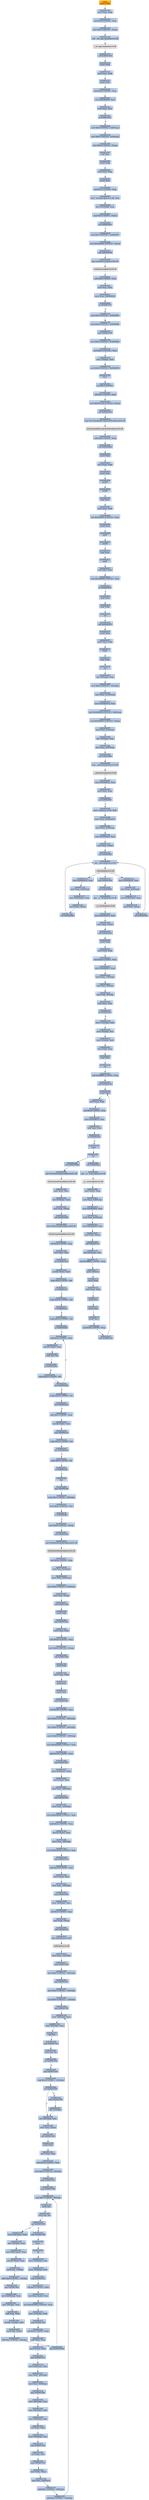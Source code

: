 digraph G {
node[shape=rectangle,style=filled,fillcolor=lightsteelblue,color=lightsteelblue]
bgcolor="transparent"
a0x00401140pushl_ebp[label="start\npushl %ebp",color="lightgrey",fillcolor="orange"];
a0x00401141movl_esp_ebp[label="0x00401141\nmovl %esp, %ebp"];
a0x00401143subl_0x18UINT8_esp[label="0x00401143\nsubl $0x18<UINT8>, %esp"];
a0x00401146movl_0x2UINT32_esp_[label="0x00401146\nmovl $0x2<UINT32>, (%esp)"];
a0x0040114dcall___set_app_type_msvcrt_dll[label="0x0040114d\ncall __set_app_type@msvcrt.dll"];
a__set_app_type_msvcrt_dll[label="__set_app_type@msvcrt.dll",color="lightgrey",fillcolor="lightgrey"];
a0x00401153call_0x00401020[label="0x00401153\ncall 0x00401020"];
a0x00401020pushl_ebp[label="0x00401020\npushl %ebp"];
a0x00401021movl_esp_ebp[label="0x00401021\nmovl %esp, %ebp"];
a0x00401023pushl_ebx[label="0x00401023\npushl %ebx"];
a0x00401024subl_0x34UINT8_esp[label="0x00401024\nsubl $0x34<UINT8>, %esp"];
a0x00401027movl_0x0040e6f0_eax[label="0x00401027\nmovl 0x0040e6f0, %eax"];
a0x0040102ctestl_eax_eax[label="0x0040102c\ntestl %eax, %eax"];
a0x0040102eje_0x0040104c[label="0x0040102e\nje 0x0040104c"];
a0x00401030movl_0x0UINT32_0x8esp_[label="0x00401030\nmovl $0x0<UINT32>, 0x8(%esp)"];
a0x00401038movl_0x2UINT32_0x4esp_[label="0x00401038\nmovl $0x2<UINT32>, 0x4(%esp)"];
a0x00401040movl_0x0UINT32_esp_[label="0x00401040\nmovl $0x0<UINT32>, (%esp)"];
a0x00401047call_eax[label="0x00401047\ncall %eax"];
a0x00402680pushl_ebp[label="0x00402680\npushl %ebp"];
a0x00402681movl_esp_ebp[label="0x00402681\nmovl %esp, %ebp"];
a0x00402683pushl_ebx[label="0x00402683\npushl %ebx"];
a0x00402684subl_0x14UINT8_esp[label="0x00402684\nsubl $0x14<UINT8>, %esp"];
a0x00402687movl__winmajor_msvcrt_dll_edx[label="0x00402687\nmovl _winmajor@msvcrt.dll, %edx"];
a0x0040268dmovl_0xcebp__eax[label="0x0040268d\nmovl 0xc(%ebp), %eax"];
a0x00402690cmpl_0x3UINT8_edx_[label="0x00402690\ncmpl $0x3<UINT8>, (%edx)"];
a0x00402693jbe_0x004026c6[label="0x00402693\njbe 0x004026c6"];
a0x004026c6movl_0x1UINT32_0x0040f07c[label="0x004026c6\nmovl $0x1<UINT32>, 0x0040f07c"];
a0x004026d0movl_0x40e6b4UINT32_esp_[label="0x004026d0\nmovl $0x40e6b4<UINT32>, (%esp)"];
a0x004026d7call_0x00403038[label="0x004026d7\ncall 0x00403038"];
a0x00403038jmp_LoadLibraryA_kernel32_dll[label="0x00403038\njmp LoadLibraryA@kernel32.dll"];
LoadLibraryA_kernel32_dll[label="LoadLibraryA@kernel32.dll",color="lightgrey",fillcolor="lightgrey"];
a0x004026dcsubl_0x4UINT8_esp[label="0x004026dc\nsubl $0x4<UINT8>, %esp"];
a0x004026dftestl_eax_eax[label="0x004026df\ntestl %eax, %eax"];
a0x004026e1movl_eax_0x0040f020[label="0x004026e1\nmovl %eax, 0x0040f020"];
a0x004026e6je_0x004027e6[label="0x004026e6\nje 0x004027e6"];
a0x004027e6movl_0x0UINT32_0x0040f05c[label="0x004027e6\nmovl $0x0<UINT32>, 0x0040f05c"];
a0x004027f0movl_0x0UINT32_0x0040f06c[label="0x004027f0\nmovl $0x0<UINT32>, 0x0040f06c"];
a0x004027fajmp_0x00402796[label="0x004027fa\njmp 0x00402796"];
a0x00402796movl_0x0UINT32_0x0040f020[label="0x00402796\nmovl $0x0<UINT32>, 0x0040f020"];
a0x004027a0movl_0x1UINT32_eax[label="0x004027a0\nmovl $0x1<UINT32>, %eax"];
a0x004027a5movl__4ebp__ebx[label="0x004027a5\nmovl -4(%ebp), %ebx"];
a0x004027a8movl_0x0UINT32_0x0040f034[label="0x004027a8\nmovl $0x0<UINT32>, 0x0040f034"];
a0x004027b2leave_[label="0x004027b2\nleave "];
a0x004027b3ret_0xcUINT16[label="0x004027b3\nret $0xc<UINT16>"];
a0x00401049subl_0xcUINT8_esp[label="0x00401049\nsubl $0xc<UINT8>, %esp"];
a0x0040104cmovl_0x401180UINT32_esp_[label="0x0040104c\nmovl $0x401180<UINT32>, (%esp)"];
a0x00401053call_0x00403010[label="0x00401053\ncall 0x00403010"];
a0x00403010jmp_SetUnhandledExceptionFilter_kernel32_dll[label="0x00403010\njmp SetUnhandledExceptionFilter@kernel32.dll"];
SetUnhandledExceptionFilter_kernel32_dll[label="SetUnhandledExceptionFilter@kernel32.dll",color="lightgrey",fillcolor="lightgrey"];
a0x00401058subl_0x4UINT8_esp[label="0x00401058\nsubl $0x4<UINT8>, %esp"];
a0x0040105bcall_0x00402800[label="0x0040105b\ncall 0x00402800"];
a0x00402800pushl_ebp[label="0x00402800\npushl %ebp"];
a0x00402801movl_esp_ebp[label="0x00402801\nmovl %esp, %ebp"];
a0x00402803pushl_ebx[label="0x00402803\npushl %ebx"];
a0x00402804pushfl_[label="0x00402804\npushfl "];
a0x00402805pushfl_[label="0x00402805\npushfl "];
a0x00402806popl_eax[label="0x00402806\npopl %eax"];
a0x00402807movl_eax_edx[label="0x00402807\nmovl %eax, %edx"];
a0x00402809xorl_0x200000UINT32_eax[label="0x00402809\nxorl $0x200000<UINT32>, %eax"];
a0x0040280epushl_eax[label="0x0040280e\npushl %eax"];
a0x0040280fpopfl_[label="0x0040280f\npopfl "];
a0x00402810pushfl_[label="0x00402810\npushfl "];
a0x00402811popl_eax[label="0x00402811\npopl %eax"];
a0x00402812popfl_[label="0x00402812\npopfl "];
a0x00402813xorl_edx_eax[label="0x00402813\nxorl %edx, %eax"];
a0x00402815testl_0x200000UINT32_eax[label="0x00402815\ntestl $0x200000<UINT32>, %eax"];
a0x0040281aje_0x004028c3[label="0x0040281a\nje 0x004028c3"];
a0x004028c3popl_ebx[label="0x004028c3\npopl %ebx"];
a0x004028c4popl_ebp[label="0x004028c4\npopl %ebp"];
a0x004028c5ret[label="0x004028c5\nret"];
a0x00401060call_0x00402d70[label="0x00401060\ncall 0x00402d70"];
a0x00402d70pushl_ebp[label="0x00402d70\npushl %ebp"];
a0x00402d71movl_esp_ebp[label="0x00402d71\nmovl %esp, %ebp"];
a0x00402d73fninit_[label="0x00402d73\nfninit "];
a0x00402d75popl_ebp[label="0x00402d75\npopl %ebp"];
a0x00402d76ret[label="0x00402d76\nret"];
a0x00401065leal__16ebp__eax[label="0x00401065\nleal -16(%ebp), %eax"];
a0x00401068movl_0x0UINT32__16ebp_[label="0x00401068\nmovl $0x0<UINT32>, -16(%ebp)"];
a0x0040106fmovl_eax_0x10esp_[label="0x0040106f\nmovl %eax, 0x10(%esp)"];
a0x00401073movl_0x0040e670_eax[label="0x00401073\nmovl 0x0040e670, %eax"];
a0x00401078movl_0x40f004UINT32_0x4esp_[label="0x00401078\nmovl $0x40f004<UINT32>, 0x4(%esp)"];
a0x00401080movl_0x40f000UINT32_esp_[label="0x00401080\nmovl $0x40f000<UINT32>, (%esp)"];
a0x00401087movl_eax_0xcesp_[label="0x00401087\nmovl %eax, 0xc(%esp)"];
a0x0040108bleal__12ebp__eax[label="0x0040108b\nleal -12(%ebp), %eax"];
a0x0040108emovl_eax_0x8esp_[label="0x0040108e\nmovl %eax, 0x8(%esp)"];
a0x00401092call_0x00402f90[label="0x00401092\ncall 0x00402f90"];
a0x00402f90jmp___getmainargs_msvcrt_dll[label="0x00402f90\njmp __getmainargs@msvcrt.dll"];
a__getmainargs_msvcrt_dll[label="__getmainargs@msvcrt.dll",color="lightgrey",fillcolor="lightgrey"];
a0x00401097movl_0x0040f024_eax[label="0x00401097\nmovl 0x0040f024, %eax"];
a0x0040109ctestl_eax_eax[label="0x0040109c\ntestl %eax, %eax"];
a0x0040109ejne_0x004010f0[label="0x0040109e\njne 0x004010f0"];
a0x004010f0movl__iob_msvcrt_dll_ebx[label="0x004010f0\nmovl _iob@msvcrt.dll, %ebx"];
a0x004010f6movl_eax_0x0040e674[label="0x004010f6\nmovl %eax, 0x0040e674"];
a0x004010fbmovl_eax_0x4esp_[label="0x004010fb\nmovl %eax, 0x4(%esp)"];
a0x004010ffmovl_0x10ebx__eax[label="0x004010ff\nmovl 0x10(%ebx), %eax"];
a0x00401102movl_eax_esp_[label="0x00401102\nmovl %eax, (%esp)"];
a0x00401105call_0x00402fb0[label="0x00401105\ncall 0x00402fb0"];
a0x00402fb0jmp__setmode_msvcrt_dll[label="0x00402fb0\njmp _setmode@msvcrt.dll"];
a_setmode_msvcrt_dll[label="_setmode@msvcrt.dll",color="lightgrey",fillcolor="lightgrey"];
a0x0040110amovl_0x0040f024_eax[label="0x0040110a\nmovl 0x0040f024, %eax"];
a0x0040110fmovl_eax_0x4esp_[label="0x0040110f\nmovl %eax, 0x4(%esp)"];
a0x00401113movl_0x30ebx__eax[label="0x00401113\nmovl 0x30(%ebx), %eax"];
a0x00401116movl_eax_esp_[label="0x00401116\nmovl %eax, (%esp)"];
a0x00401119call_0x00402fb0[label="0x00401119\ncall 0x00402fb0"];
a0x0040111emovl_0x0040f024_eax[label="0x0040111e\nmovl 0x0040f024, %eax"];
a0x00401123movl_eax_0x4esp_[label="0x00401123\nmovl %eax, 0x4(%esp)"];
a0x00401127movl_0x50ebx__eax[label="0x00401127\nmovl 0x50(%ebx), %eax"];
a0x0040112amovl_eax_esp_[label="0x0040112a\nmovl %eax, (%esp)"];
a0x0040112dcall_0x00402fb0[label="0x0040112d\ncall 0x00402fb0"];
a0x00401132jmp_0x004010a0[label="0x00401132\njmp 0x004010a0"];
a0x004010a0call_0x00402f98[label="0x004010a0\ncall 0x00402f98"];
a0x00402f98jmp___p__fmode_msvcrt_dll[label="0x00402f98\njmp __p__fmode@msvcrt.dll"];
a__p__fmode_msvcrt_dll[label="__p__fmode@msvcrt.dll",color="lightgrey",fillcolor="lightgrey"];
a0x004010a5movl_0x0040e674_edx[label="0x004010a5\nmovl 0x0040e674, %edx"];
a0x004010abmovl_edx_eax_[label="0x004010ab\nmovl %edx, (%eax)"];
a0x004010adcall_0x00402a20[label="0x004010ad\ncall 0x00402a20"];
a0x00402a20pushl_ebp[label="0x00402a20\npushl %ebp"];
a0x00402a21movl_esp_ebp[label="0x00402a21\nmovl %esp, %ebp"];
a0x00402a23subl_0x38UINT8_esp[label="0x00402a23\nsubl $0x38<UINT8>, %esp"];
a0x00402a26movl_0x0040f02c_eax[label="0x00402a26\nmovl 0x0040f02c, %eax"];
a0x00402a2bmovl_ebx__12ebp_[label="0x00402a2b\nmovl %ebx, -12(%ebp)"];
a0x00402a2emovl_esi__8ebp_[label="0x00402a2e\nmovl %esi, -8(%ebp)"];
a0x00402a31movl_edi__4ebp_[label="0x00402a31\nmovl %edi, -4(%ebp)"];
a0x00402a34testl_eax_eax[label="0x00402a34\ntestl %eax, %eax"];
a0x00402a36je_0x00402a45[label="0x00402a36\nje 0x00402a45"];
a0x00402a38movl__12ebp__ebx[label="0x00402a38\nmovl -12(%ebp), %ebx"];
a0x00402a3bmovl__8ebp__esi[label="0x00402a3b\nmovl -8(%ebp), %esi"];
a0x00402a3emovl__4ebp__edi[label="0x00402a3e\nmovl -4(%ebp), %edi"];
a0x00402a41movl_ebp_esp[label="0x00402a41\nmovl %ebp, %esp"];
a0x00402a43popl_ebp[label="0x00402a43\npopl %ebp"];
a0x00402a44ret[label="0x00402a44\nret"];
a0x004010b2andl_0xfffffff0UINT8_esp[label="0x004010b2\nandl $0xfffffff0<UINT8>, %esp"];
a0x004010b5call_0x00402c50[label="0x004010b5\ncall 0x00402c50"];
a0x00402c50pushl_ebp[label="0x00402c50\npushl %ebp"];
a0x00402c51movl_esp_ebp[label="0x00402c51\nmovl %esp, %ebp"];
a0x00402c53subl_0x8UINT8_esp[label="0x00402c53\nsubl $0x8<UINT8>, %esp"];
a0x00402c56movl_0x0040f030_ecx[label="0x00402c56\nmovl 0x0040f030, %ecx"];
a0x00402c5ctestl_ecx_ecx[label="0x00402c5c\ntestl %ecx, %ecx"];
a0x00402c5eje_0x00402c62[label="0x00402c5e\nje 0x00402c62"];
a0x00402c60leave_[label="0x00402c60\nleave "];
a0x00402c61ret[label="0x00402c61\nret"];
a0x004010bacall_0x00402fa0[label="0x004010ba\ncall 0x00402fa0"];
a0x00402fa0jmp___p__environ_msvcrt_dll[label="0x00402fa0\njmp __p__environ@msvcrt.dll"];
a__p__environ_msvcrt_dll[label="__p__environ@msvcrt.dll",color="lightgrey",fillcolor="lightgrey"];
a0x004010bfmovl_eax__eax[label="0x004010bf\nmovl (%eax), %eax"];
a0x004010c1movl_eax_0x8esp_[label="0x004010c1\nmovl %eax, 0x8(%esp)"];
a0x004010c5movl_0x0040f004_eax[label="0x004010c5\nmovl 0x0040f004, %eax"];
a0x004010camovl_eax_0x4esp_[label="0x004010ca\nmovl %eax, 0x4(%esp)"];
a0x004010cemovl_0x0040f000_eax[label="0x004010ce\nmovl 0x0040f000, %eax"];
a0x004010d3movl_eax_esp_[label="0x004010d3\nmovl %eax, (%esp)"];
a0x004010d6call_0x00402c70[label="0x004010d6\ncall 0x00402c70"];
a0x00402c70leal_0x4esp__ecx[label="0x00402c70\nleal 0x4(%esp), %ecx"];
a0x00402c74andl_0xfffffff0UINT8_esp[label="0x00402c74\nandl $0xfffffff0<UINT8>, %esp"];
a0x00402c77pushl__4ecx_[label="0x00402c77\npushl -4(%ecx)"];
a0x00402c7apushl_ebp[label="0x00402c7a\npushl %ebp"];
a0x00402c7bmovl_esp_ebp[label="0x00402c7b\nmovl %esp, %ebp"];
a0x00402c7dpushl_esi[label="0x00402c7d\npushl %esi"];
a0x00402c7epushl_ebx[label="0x00402c7e\npushl %ebx"];
a0x00402c7fpushl_ecx[label="0x00402c7f\npushl %ecx"];
a0x00402c80subl_0x6cUINT8_esp[label="0x00402c80\nsubl $0x6c<UINT8>, %esp"];
a0x00402c83call_0x00402c50[label="0x00402c83\ncall 0x00402c50"];
a0x00402c88call_0x00403080[label="0x00402c88\ncall 0x00403080"];
a0x00403080jmp_GetCommandLineA_kernel32_dll[label="0x00403080\njmp GetCommandLineA@kernel32.dll"];
GetCommandLineA_kernel32_dll[label="GetCommandLineA@kernel32.dll",color="lightgrey",fillcolor="lightgrey"];
a0x00402c8dmovl_eax_ebx[label="0x00402c8d\nmovl %eax, %ebx"];
a0x00402c8fleal__92ebp__eax[label="0x00402c8f\nleal -92(%ebp), %eax"];
a0x00402c92movl_eax_esp_[label="0x00402c92\nmovl %eax, (%esp)"];
a0x00402c95call_0x00403088[label="0x00402c95\ncall 0x00403088"];
a0x00403088jmp_GetStartupInfoA_kernel32_dll[label="0x00403088\njmp GetStartupInfoA@kernel32.dll"];
GetStartupInfoA_kernel32_dll[label="GetStartupInfoA@kernel32.dll",color="lightgrey",fillcolor="lightgrey"];
a0x00402c9asubl_0x4UINT8_esp[label="0x00402c9a\nsubl $0x4<UINT8>, %esp"];
a0x00402c9dtestl_ebx_ebx[label="0x00402c9d\ntestl %ebx, %ebx"];
a0x00402c9fjne_0x00402ca6[label="0x00402c9f\njne 0x00402ca6"];
a0x00402ca6movzbl_ebx__edx[label="0x00402ca6\nmovzbl (%ebx), %edx"];
a0x00402ca9cmpb_0x9UINT8_dl[label="0x00402ca9\ncmpb $0x9<UINT8>, %dl"];
a0x00402cacje_0x00402ca3[label="0x00402cac\nje 0x00402ca3"];
a0x00402caecmpb_0x20UINT8_dl[label="0x00402cae\ncmpb $0x20<UINT8>, %dl"];
a0x00402cb1je_0x00402ca3[label="0x00402cb1\nje 0x00402ca3"];
a0x00402cb3cmpb_0x22UINT8_dl[label="0x00402cb3\ncmpb $0x22<UINT8>, %dl"];
a0x00402cb6je_0x00402d40[label="0x00402cb6\nje 0x00402d40"];
a0x00402d40addl_0x1UINT8_ebx[label="0x00402d40\naddl $0x1<UINT8>, %ebx"];
a0x00402d43movzbl_ebx__eax[label="0x00402d43\nmovzbl (%ebx), %eax"];
a0x00402d46testb_al_al[label="0x00402d46\ntestb %al, %al"];
a0x00402d48je_0x00402d4e[label="0x00402d48\nje 0x00402d4e"];
a0x00402d4acmpb_0x22UINT8_al[label="0x00402d4a\ncmpb $0x22<UINT8>, %al"];
a0x00402d4cjne_0x00402d40[label="0x00402d4c\njne 0x00402d40"];
a0x00402d4ecmpb_0x22UINT8_al[label="0x00402d4e\ncmpb $0x22<UINT8>, %al"];
a0x00402d50jne_0x00402ce4[label="0x00402d50\njne 0x00402ce4"];
a0x00402d52addl_0x1UINT8_ebx[label="0x00402d52\naddl $0x1<UINT8>, %ebx"];
a0x00402d55movzbl_ebx__eax[label="0x00402d55\nmovzbl (%ebx), %eax"];
a0x00402d58jmp_0x00402ce4[label="0x00402d58\njmp 0x00402ce4"];
a0x00402ce4cmpb_0x20UINT8_al[label="0x00402ce4\ncmpb $0x20<UINT8>, %al"];
a0x00402ce6jne_0x00402d5a[label="0x00402ce6\njne 0x00402d5a"];
a0x00402d5acmpb_0x9UINT8_al[label="0x00402d5a\ncmpb $0x9<UINT8>, %al"];
a0x00402d5cje_0x00402ce8[label="0x00402d5c\nje 0x00402ce8"];
a0x00402d5enop_[label="0x00402d5e\nnop "];
a0x00402d60jmp_0x00402cf6[label="0x00402d60\njmp 0x00402cf6"];
a0x00402cf6testb_0x1UINT8__48ebp_[label="0x00402cf6\ntestb $0x1<UINT8>, -48(%ebp)"];
a0x00402cfamovl_0xaUINT32_esi[label="0x00402cfa\nmovl $0xa<UINT32>, %esi"];
a0x00402cffje_0x00402d05[label="0x00402cff\nje 0x00402d05"];
a0x00402d05movl_0x0UINT32_esp_[label="0x00402d05\nmovl $0x0<UINT32>, (%esp)"];
a0x00402d0ccall_0x00403020[label="0x00402d0c\ncall 0x00403020"];
a0x00403020jmp_GetModuleHandleA_kernel32_dll[label="0x00403020\njmp GetModuleHandleA@kernel32.dll"];
GetModuleHandleA_kernel32_dll[label="GetModuleHandleA@kernel32.dll",color="lightgrey",fillcolor="lightgrey"];
a0x00402d11subl_0x4UINT8_esp[label="0x00402d11\nsubl $0x4<UINT8>, %esp"];
a0x00402d14movl_esi_0xcesp_[label="0x00402d14\nmovl %esi, 0xc(%esp)"];
a0x00402d18movl_ebx_0x8esp_[label="0x00402d18\nmovl %ebx, 0x8(%esp)"];
a0x00402d1cmovl_0x0UINT32_0x4esp_[label="0x00402d1c\nmovl $0x0<UINT32>, 0x4(%esp)"];
a0x00402d24movl_eax_esp_[label="0x00402d24\nmovl %eax, (%esp)"];
a0x00402d27call_0x004014d9[label="0x00402d27\ncall 0x004014d9"];
a0x004014d9pushl_ebp[label="0x004014d9\npushl %ebp"];
a0x004014dajmp_0x004014dc[label="0x004014da\njmp 0x004014dc"];
a0x004014dcmovl_esp_ebp[label="0x004014dc\nmovl %esp, %ebp"];
a0x004014desubl_0x28UINT8_esp[label="0x004014de\nsubl $0x28<UINT8>, %esp"];
a0x004014e1movl_0x0UINT32_esp_[label="0x004014e1\nmovl $0x0<UINT32>, (%esp)"];
a0x004014e8call_0x0040150d[label="0x004014e8\ncall 0x0040150d"];
a0x0040150dpushl_ebp[label="0x0040150d\npushl %ebp"];
a0x0040150emovl_esp_ebp[label="0x0040150e\nmovl %esp, %ebp"];
a0x00401510pushl_esi[label="0x00401510\npushl %esi"];
a0x00401511pushl_ebx[label="0x00401511\npushl %ebx"];
a0x00401512jmp_0x004014b1[label="0x00401512\njmp 0x004014b1"];
a0x004014b1subl_0x50UINT8_esp[label="0x004014b1\nsubl $0x50<UINT8>, %esp"];
a0x004014b4movl_0x0UINT32__48ebp_[label="0x004014b4\nmovl $0x0<UINT32>, -48(%ebp)"];
a0x004014bbmovl_0x0UINT32__44ebp_[label="0x004014bb\nmovl $0x0<UINT32>, -44(%ebp)"];
a0x004014c2movw_0x0UINT16__38ebp_[label="0x004014c2\nmovw $0x0<UINT16>, -38(%ebp)"];
a0x004014c8movl_0x404060UINT32_eax[label="0x004014c8\nmovl $0x404060<UINT32>, %eax"];
a0x004014cdaddl_0x10UINT8_eax[label="0x004014cd\naddl $0x10<UINT8>, %eax"];
a0x004014d0jmp_0x00401627[label="0x004014d0\njmp 0x00401627"];
a0x00401627movl_0x4eax__edx[label="0x00401627\nmovl 0x4(%eax), %edx"];
a0x0040162amovl_eax__eax[label="0x0040162a\nmovl (%eax), %eax"];
a0x0040162cmovl_eax__48ebp_[label="0x0040162c\nmovl %eax, -48(%ebp)"];
a0x0040162fjmp_0x00401591[label="0x0040162f\njmp 0x00401591"];
a0x00401591movl_edx__44ebp_[label="0x00401591\nmovl %edx, -44(%ebp)"];
a0x00401594movl_0x404060UINT32_eax[label="0x00401594\nmovl $0x404060<UINT32>, %eax"];
a0x00401599addl_0x1eUINT8_eax[label="0x00401599\naddl $0x1e<UINT8>, %eax"];
a0x0040159cmovzwl_eax__eax[label="0x0040159c\nmovzwl (%eax), %eax"];
a0x0040159fmovw_ax__38ebp_[label="0x0040159f\nmovw %ax, -38(%ebp)"];
a0x004015a3movl_0x404060UINT32_eax[label="0x004015a3\nmovl $0x404060<UINT32>, %eax"];
a0x004015a8jmp_0x0040153d[label="0x004015a8\njmp 0x0040153d"];
a0x0040153daddl_0x18UINT8_eax[label="0x0040153d\naddl $0x18<UINT8>, %eax"];
a0x00401540movl_eax__eax[label="0x00401540\nmovl (%eax), %eax"];
a0x00401542movl_eax__36ebp_[label="0x00401542\nmovl %eax, -36(%ebp)"];
a0x00401545jmp_0x00401606[label="0x00401545\njmp 0x00401606"];
a0x00401606movl__36ebp__eax[label="0x00401606\nmovl -36(%ebp), %eax"];
a0x00401609shll_0x3UINT8_eax[label="0x00401609\nshll $0x3<UINT8>, %eax"];
a0x0040160cmovl_eax_esp_[label="0x0040160c\nmovl %eax, (%esp)"];
a0x0040160fcall_0x00402fc0[label="0x0040160f\ncall 0x00402fc0"];
a0x00402fc0jmp_malloc_msvcrt_dll[label="0x00402fc0\njmp malloc@msvcrt.dll"];
malloc_msvcrt_dll[label="malloc@msvcrt.dll",color="lightgrey",fillcolor="lightgrey"];
a0x00401614movl_eax__32ebp_[label="0x00401614\nmovl %eax, -32(%ebp)"];
a0x00401617jmp_0x00401585[label="0x00401617\njmp 0x00401585"];
a0x00401585movl_0x0UINT32__28ebp_[label="0x00401585\nmovl $0x0<UINT32>, -28(%ebp)"];
a0x0040158cjmp_0x0040145c[label="0x0040158c\njmp 0x0040145c"];
a0x0040145cmovl_0x0UINT32__16ebp_[label="0x0040145c\nmovl $0x0<UINT32>, -16(%ebp)"];
a0x00401463movl_0x0UINT32__12ebp_[label="0x00401463\nmovl $0x0<UINT32>, -12(%ebp)"];
a0x0040146ajmp_0x0040152f[label="0x0040146a\njmp 0x0040152f"];
a0x0040152fmovl__16ebp__eax[label="0x0040152f\nmovl -16(%ebp), %eax"];
a0x00401532cmpl__36ebp__eax[label="0x00401532\ncmpl -36(%ebp), %eax"];
a0x00401535setl_al[label="0x00401535\nsetl %al"];
a0x00401538jmp_0x004015ee[label="0x00401538\njmp 0x004015ee"];
a0x004015eetestb_al_al[label="0x004015ee\ntestb %al, %al"];
a0x004015f0jne_0x0040146f[label="0x004015f0\njne 0x0040146f"];
a0x0040146fjmp_0x004014a9[label="0x0040146f\njmp 0x004014a9"];
a0x004014a9cmpl_0x2UINT8__12ebp_[label="0x004014a9\ncmpl $0x2<UINT8>, -12(%ebp)"];
a0x004014adjne_0x004014f5[label="0x004014ad\njne 0x004014f5"];
a0x004014f5leal__48ebp__eax[label="0x004014f5\nleal -48(%ebp), %eax"];
a0x004014f8movl_eax_esp_[label="0x004014f8\nmovl %eax, (%esp)"];
a0x004014fbcall_0x00401340[label="0x004014fb\ncall 0x00401340"];
a0x00401340pushl_ebp[label="0x00401340\npushl %ebp"];
a0x00401341movl_esp_ebp[label="0x00401341\nmovl %esp, %ebp"];
a0x00401343subl_0x10UINT8_esp[label="0x00401343\nsubl $0x10<UINT8>, %esp"];
a0x00401346movl_0x0UINT32__8ebp_[label="0x00401346\nmovl $0x0<UINT32>, -8(%ebp)"];
a0x0040134djmp_0x004015d1[label="0x0040134d\njmp 0x004015d1"];
a0x004015d1jmp_0x00401498[label="0x004015d1\njmp 0x00401498"];
a0x00401498cmpl_0x7UINT8__8ebp_[label="0x00401498\ncmpl $0x7<UINT8>, -8(%ebp)"];
a0x0040149csetle_al[label="0x0040149c\nsetle %al"];
a0x0040149ftestb_al_al[label="0x0040149f\ntestb %al, %al"];
a0x004014a1jne_0x004015d6[label="0x004014a1\njne 0x004015d6"];
a0x004015d6movl_0x8ebp__edx[label="0x004015d6\nmovl 0x8(%ebp), %edx"];
a0x004015d9movl__8ebp__eax[label="0x004015d9\nmovl -8(%ebp), %eax"];
a0x004015dcleal_edxeax__eax[label="0x004015dc\nleal (%edx,%eax), %eax"];
a0x004015dfmovzbl_eax__eax[label="0x004015df\nmovzbl (%eax), %eax"];
a0x004015e2movb_al__1ebp_[label="0x004015e2\nmovb %al, -1(%ebp)"];
a0x004015e5addb_0x4UINT8__1ebp_[label="0x004015e5\naddb $0x4<UINT8>, -1(%ebp)"];
a0x004015e9jmp_0x00401484[label="0x004015e9\njmp 0x00401484"];
a0x00401484movl_0x8ebp__edx[label="0x00401484\nmovl 0x8(%ebp), %edx"];
a0x00401487movl__8ebp__eax[label="0x00401487\nmovl -8(%ebp), %eax"];
a0x0040148aaddl_eax_edx[label="0x0040148a\naddl %eax, %edx"];
a0x0040148cmovzbl__1ebp__eax[label="0x0040148c\nmovzbl -1(%ebp), %eax"];
a0x00401490movb_al_edx_[label="0x00401490\nmovb %al, (%edx)"];
a0x00401492addl_0x1UINT8__8ebp_[label="0x00401492\naddl $0x1<UINT8>, -8(%ebp)"];
a0x00401496jmp_0x00401498[label="0x00401496\njmp 0x00401498"];
a0x004014a7jmp_0x0040150b[label="0x004014a7\njmp 0x0040150b"];
a0x0040150bleave_[label="0x0040150b\nleave "];
a0x0040150cret[label="0x0040150c\nret"];
a0x00401500movl__32ebp__eax[label="0x00401500\nmovl -32(%ebp), %eax"];
a0x00401503movl__16ebp__edx[label="0x00401503\nmovl -16(%ebp), %edx"];
a0x00401506jmp_0x00401471[label="0x00401506\njmp 0x00401471"];
a0x00401471shll_0x3UINT8_edx[label="0x00401471\nshll $0x3<UINT8>, %edx"];
a0x00401474leal_eaxedx__ecx[label="0x00401474\nleal (%eax,%edx), %ecx"];
a0x00401477movl_0x404060UINT32_eax[label="0x00401477\nmovl $0x404060<UINT32>, %eax"];
a0x0040147cmovl__12ebp__edx[label="0x0040147c\nmovl -12(%ebp), %edx"];
a0x0040147fjmp_0x004015aa[label="0x0040147f\njmp 0x004015aa"];
a0x004015aashll_0x3UINT8_edx[label="0x004015aa\nshll $0x3<UINT8>, %edx"];
a0x004015adaddl_edx_eax[label="0x004015ad\naddl %edx, %eax"];
a0x004015afmovl_eax__ebx[label="0x004015af\nmovl (%eax), %ebx"];
a0x004015b1jmp_0x00401514[label="0x004015b1\njmp 0x00401514"];
a0x00401514movl_0x4eax__esi[label="0x00401514\nmovl 0x4(%eax), %esi"];
a0x00401517movl_ebx__64ebp_[label="0x00401517\nmovl %ebx, -64(%ebp)"];
a0x0040151amovl_esi__60ebp_[label="0x0040151a\nmovl %esi, -60(%ebp)"];
a0x0040151djmp_0x00401449[label="0x0040151d\njmp 0x00401449"];
a0x00401449movl__48ebp__eax[label="0x00401449\nmovl -48(%ebp), %eax"];
a0x0040144cmovl__44ebp__edx[label="0x0040144c\nmovl -44(%ebp), %edx"];
a0x0040144fmovl__64ebp__ebx[label="0x0040144f\nmovl -64(%ebp), %ebx"];
a0x00401452xorl_eax_ebx[label="0x00401452\nxorl %eax, %ebx"];
a0x00401454movl__60ebp__esi[label="0x00401454\nmovl -60(%ebp), %esi"];
a0x00401457jmp_0x0040154a[label="0x00401457\njmp 0x0040154a"];
a0x0040154axorl_edx_esi[label="0x0040154a\nxorl %edx, %esi"];
a0x0040154cjmp_0x00401522[label="0x0040154c\njmp 0x00401522"];
a0x00401522movl_ebx_ecx_[label="0x00401522\nmovl %ebx, (%ecx)"];
a0x00401524movl_esi_0x4ecx_[label="0x00401524\nmovl %esi, 0x4(%ecx)"];
a0x00401527addl_0x1UINT8__16ebp_[label="0x00401527\naddl $0x1<UINT8>, -16(%ebp)"];
a0x0040152baddl_0x1UINT8__12ebp_[label="0x0040152b\naddl $0x1<UINT8>, -12(%ebp)"];
a0x004014afjmp_0x004014f2[label="0x004014af\njmp 0x004014f2"];
a0x004014f2shll__12ebp_[label="0x004014f2\nshll -12(%ebp)"];
a0x00401140pushl_ebp -> a0x00401141movl_esp_ebp [color="#000000"];
a0x00401141movl_esp_ebp -> a0x00401143subl_0x18UINT8_esp [color="#000000"];
a0x00401143subl_0x18UINT8_esp -> a0x00401146movl_0x2UINT32_esp_ [color="#000000"];
a0x00401146movl_0x2UINT32_esp_ -> a0x0040114dcall___set_app_type_msvcrt_dll [color="#000000"];
a0x0040114dcall___set_app_type_msvcrt_dll -> a__set_app_type_msvcrt_dll [color="#000000"];
a__set_app_type_msvcrt_dll -> a0x00401153call_0x00401020 [color="#000000"];
a0x00401153call_0x00401020 -> a0x00401020pushl_ebp [color="#000000"];
a0x00401020pushl_ebp -> a0x00401021movl_esp_ebp [color="#000000"];
a0x00401021movl_esp_ebp -> a0x00401023pushl_ebx [color="#000000"];
a0x00401023pushl_ebx -> a0x00401024subl_0x34UINT8_esp [color="#000000"];
a0x00401024subl_0x34UINT8_esp -> a0x00401027movl_0x0040e6f0_eax [color="#000000"];
a0x00401027movl_0x0040e6f0_eax -> a0x0040102ctestl_eax_eax [color="#000000"];
a0x0040102ctestl_eax_eax -> a0x0040102eje_0x0040104c [color="#000000"];
a0x0040102eje_0x0040104c -> a0x00401030movl_0x0UINT32_0x8esp_ [color="#000000",label="F"];
a0x00401030movl_0x0UINT32_0x8esp_ -> a0x00401038movl_0x2UINT32_0x4esp_ [color="#000000"];
a0x00401038movl_0x2UINT32_0x4esp_ -> a0x00401040movl_0x0UINT32_esp_ [color="#000000"];
a0x00401040movl_0x0UINT32_esp_ -> a0x00401047call_eax [color="#000000"];
a0x00401047call_eax -> a0x00402680pushl_ebp [color="#000000"];
a0x00402680pushl_ebp -> a0x00402681movl_esp_ebp [color="#000000"];
a0x00402681movl_esp_ebp -> a0x00402683pushl_ebx [color="#000000"];
a0x00402683pushl_ebx -> a0x00402684subl_0x14UINT8_esp [color="#000000"];
a0x00402684subl_0x14UINT8_esp -> a0x00402687movl__winmajor_msvcrt_dll_edx [color="#000000"];
a0x00402687movl__winmajor_msvcrt_dll_edx -> a0x0040268dmovl_0xcebp__eax [color="#000000"];
a0x0040268dmovl_0xcebp__eax -> a0x00402690cmpl_0x3UINT8_edx_ [color="#000000"];
a0x00402690cmpl_0x3UINT8_edx_ -> a0x00402693jbe_0x004026c6 [color="#000000"];
a0x00402693jbe_0x004026c6 -> a0x004026c6movl_0x1UINT32_0x0040f07c [color="#000000",label="T"];
a0x004026c6movl_0x1UINT32_0x0040f07c -> a0x004026d0movl_0x40e6b4UINT32_esp_ [color="#000000"];
a0x004026d0movl_0x40e6b4UINT32_esp_ -> a0x004026d7call_0x00403038 [color="#000000"];
a0x004026d7call_0x00403038 -> a0x00403038jmp_LoadLibraryA_kernel32_dll [color="#000000"];
a0x00403038jmp_LoadLibraryA_kernel32_dll -> LoadLibraryA_kernel32_dll [color="#000000"];
LoadLibraryA_kernel32_dll -> a0x004026dcsubl_0x4UINT8_esp [color="#000000"];
a0x004026dcsubl_0x4UINT8_esp -> a0x004026dftestl_eax_eax [color="#000000"];
a0x004026dftestl_eax_eax -> a0x004026e1movl_eax_0x0040f020 [color="#000000"];
a0x004026e1movl_eax_0x0040f020 -> a0x004026e6je_0x004027e6 [color="#000000"];
a0x004026e6je_0x004027e6 -> a0x004027e6movl_0x0UINT32_0x0040f05c [color="#000000",label="T"];
a0x004027e6movl_0x0UINT32_0x0040f05c -> a0x004027f0movl_0x0UINT32_0x0040f06c [color="#000000"];
a0x004027f0movl_0x0UINT32_0x0040f06c -> a0x004027fajmp_0x00402796 [color="#000000"];
a0x004027fajmp_0x00402796 -> a0x00402796movl_0x0UINT32_0x0040f020 [color="#000000"];
a0x00402796movl_0x0UINT32_0x0040f020 -> a0x004027a0movl_0x1UINT32_eax [color="#000000"];
a0x004027a0movl_0x1UINT32_eax -> a0x004027a5movl__4ebp__ebx [color="#000000"];
a0x004027a5movl__4ebp__ebx -> a0x004027a8movl_0x0UINT32_0x0040f034 [color="#000000"];
a0x004027a8movl_0x0UINT32_0x0040f034 -> a0x004027b2leave_ [color="#000000"];
a0x004027b2leave_ -> a0x004027b3ret_0xcUINT16 [color="#000000"];
a0x004027b3ret_0xcUINT16 -> a0x00401049subl_0xcUINT8_esp [color="#000000"];
a0x00401049subl_0xcUINT8_esp -> a0x0040104cmovl_0x401180UINT32_esp_ [color="#000000"];
a0x0040104cmovl_0x401180UINT32_esp_ -> a0x00401053call_0x00403010 [color="#000000"];
a0x00401053call_0x00403010 -> a0x00403010jmp_SetUnhandledExceptionFilter_kernel32_dll [color="#000000"];
a0x00403010jmp_SetUnhandledExceptionFilter_kernel32_dll -> SetUnhandledExceptionFilter_kernel32_dll [color="#000000"];
SetUnhandledExceptionFilter_kernel32_dll -> a0x00401058subl_0x4UINT8_esp [color="#000000"];
a0x00401058subl_0x4UINT8_esp -> a0x0040105bcall_0x00402800 [color="#000000"];
a0x0040105bcall_0x00402800 -> a0x00402800pushl_ebp [color="#000000"];
a0x00402800pushl_ebp -> a0x00402801movl_esp_ebp [color="#000000"];
a0x00402801movl_esp_ebp -> a0x00402803pushl_ebx [color="#000000"];
a0x00402803pushl_ebx -> a0x00402804pushfl_ [color="#000000"];
a0x00402804pushfl_ -> a0x00402805pushfl_ [color="#000000"];
a0x00402805pushfl_ -> a0x00402806popl_eax [color="#000000"];
a0x00402806popl_eax -> a0x00402807movl_eax_edx [color="#000000"];
a0x00402807movl_eax_edx -> a0x00402809xorl_0x200000UINT32_eax [color="#000000"];
a0x00402809xorl_0x200000UINT32_eax -> a0x0040280epushl_eax [color="#000000"];
a0x0040280epushl_eax -> a0x0040280fpopfl_ [color="#000000"];
a0x0040280fpopfl_ -> a0x00402810pushfl_ [color="#000000"];
a0x00402810pushfl_ -> a0x00402811popl_eax [color="#000000"];
a0x00402811popl_eax -> a0x00402812popfl_ [color="#000000"];
a0x00402812popfl_ -> a0x00402813xorl_edx_eax [color="#000000"];
a0x00402813xorl_edx_eax -> a0x00402815testl_0x200000UINT32_eax [color="#000000"];
a0x00402815testl_0x200000UINT32_eax -> a0x0040281aje_0x004028c3 [color="#000000"];
a0x0040281aje_0x004028c3 -> a0x004028c3popl_ebx [color="#000000",label="T"];
a0x004028c3popl_ebx -> a0x004028c4popl_ebp [color="#000000"];
a0x004028c4popl_ebp -> a0x004028c5ret [color="#000000"];
a0x004028c5ret -> a0x00401060call_0x00402d70 [color="#000000"];
a0x00401060call_0x00402d70 -> a0x00402d70pushl_ebp [color="#000000"];
a0x00402d70pushl_ebp -> a0x00402d71movl_esp_ebp [color="#000000"];
a0x00402d71movl_esp_ebp -> a0x00402d73fninit_ [color="#000000"];
a0x00402d73fninit_ -> a0x00402d75popl_ebp [color="#000000"];
a0x00402d75popl_ebp -> a0x00402d76ret [color="#000000"];
a0x00402d76ret -> a0x00401065leal__16ebp__eax [color="#000000"];
a0x00401065leal__16ebp__eax -> a0x00401068movl_0x0UINT32__16ebp_ [color="#000000"];
a0x00401068movl_0x0UINT32__16ebp_ -> a0x0040106fmovl_eax_0x10esp_ [color="#000000"];
a0x0040106fmovl_eax_0x10esp_ -> a0x00401073movl_0x0040e670_eax [color="#000000"];
a0x00401073movl_0x0040e670_eax -> a0x00401078movl_0x40f004UINT32_0x4esp_ [color="#000000"];
a0x00401078movl_0x40f004UINT32_0x4esp_ -> a0x00401080movl_0x40f000UINT32_esp_ [color="#000000"];
a0x00401080movl_0x40f000UINT32_esp_ -> a0x00401087movl_eax_0xcesp_ [color="#000000"];
a0x00401087movl_eax_0xcesp_ -> a0x0040108bleal__12ebp__eax [color="#000000"];
a0x0040108bleal__12ebp__eax -> a0x0040108emovl_eax_0x8esp_ [color="#000000"];
a0x0040108emovl_eax_0x8esp_ -> a0x00401092call_0x00402f90 [color="#000000"];
a0x00401092call_0x00402f90 -> a0x00402f90jmp___getmainargs_msvcrt_dll [color="#000000"];
a0x00402f90jmp___getmainargs_msvcrt_dll -> a__getmainargs_msvcrt_dll [color="#000000"];
a__getmainargs_msvcrt_dll -> a0x00401097movl_0x0040f024_eax [color="#000000"];
a0x00401097movl_0x0040f024_eax -> a0x0040109ctestl_eax_eax [color="#000000"];
a0x0040109ctestl_eax_eax -> a0x0040109ejne_0x004010f0 [color="#000000"];
a0x0040109ejne_0x004010f0 -> a0x004010f0movl__iob_msvcrt_dll_ebx [color="#000000",label="T"];
a0x004010f0movl__iob_msvcrt_dll_ebx -> a0x004010f6movl_eax_0x0040e674 [color="#000000"];
a0x004010f6movl_eax_0x0040e674 -> a0x004010fbmovl_eax_0x4esp_ [color="#000000"];
a0x004010fbmovl_eax_0x4esp_ -> a0x004010ffmovl_0x10ebx__eax [color="#000000"];
a0x004010ffmovl_0x10ebx__eax -> a0x00401102movl_eax_esp_ [color="#000000"];
a0x00401102movl_eax_esp_ -> a0x00401105call_0x00402fb0 [color="#000000"];
a0x00401105call_0x00402fb0 -> a0x00402fb0jmp__setmode_msvcrt_dll [color="#000000"];
a0x00402fb0jmp__setmode_msvcrt_dll -> a_setmode_msvcrt_dll [color="#000000"];
a_setmode_msvcrt_dll -> a0x0040110amovl_0x0040f024_eax [color="#000000"];
a0x0040110amovl_0x0040f024_eax -> a0x0040110fmovl_eax_0x4esp_ [color="#000000"];
a0x0040110fmovl_eax_0x4esp_ -> a0x00401113movl_0x30ebx__eax [color="#000000"];
a0x00401113movl_0x30ebx__eax -> a0x00401116movl_eax_esp_ [color="#000000"];
a0x00401116movl_eax_esp_ -> a0x00401119call_0x00402fb0 [color="#000000"];
a0x00401119call_0x00402fb0 -> a0x00402fb0jmp__setmode_msvcrt_dll [color="#000000"];
a_setmode_msvcrt_dll -> a0x0040111emovl_0x0040f024_eax [color="#000000"];
a0x0040111emovl_0x0040f024_eax -> a0x00401123movl_eax_0x4esp_ [color="#000000"];
a0x00401123movl_eax_0x4esp_ -> a0x00401127movl_0x50ebx__eax [color="#000000"];
a0x00401127movl_0x50ebx__eax -> a0x0040112amovl_eax_esp_ [color="#000000"];
a0x0040112amovl_eax_esp_ -> a0x0040112dcall_0x00402fb0 [color="#000000"];
a0x0040112dcall_0x00402fb0 -> a0x00402fb0jmp__setmode_msvcrt_dll [color="#000000"];
a_setmode_msvcrt_dll -> a0x00401132jmp_0x004010a0 [color="#000000"];
a0x00401132jmp_0x004010a0 -> a0x004010a0call_0x00402f98 [color="#000000"];
a0x004010a0call_0x00402f98 -> a0x00402f98jmp___p__fmode_msvcrt_dll [color="#000000"];
a0x00402f98jmp___p__fmode_msvcrt_dll -> a__p__fmode_msvcrt_dll [color="#000000"];
a__p__fmode_msvcrt_dll -> a0x004010a5movl_0x0040e674_edx [color="#000000"];
a0x004010a5movl_0x0040e674_edx -> a0x004010abmovl_edx_eax_ [color="#000000"];
a0x004010abmovl_edx_eax_ -> a0x004010adcall_0x00402a20 [color="#000000"];
a0x004010adcall_0x00402a20 -> a0x00402a20pushl_ebp [color="#000000"];
a0x00402a20pushl_ebp -> a0x00402a21movl_esp_ebp [color="#000000"];
a0x00402a21movl_esp_ebp -> a0x00402a23subl_0x38UINT8_esp [color="#000000"];
a0x00402a23subl_0x38UINT8_esp -> a0x00402a26movl_0x0040f02c_eax [color="#000000"];
a0x00402a26movl_0x0040f02c_eax -> a0x00402a2bmovl_ebx__12ebp_ [color="#000000"];
a0x00402a2bmovl_ebx__12ebp_ -> a0x00402a2emovl_esi__8ebp_ [color="#000000"];
a0x00402a2emovl_esi__8ebp_ -> a0x00402a31movl_edi__4ebp_ [color="#000000"];
a0x00402a31movl_edi__4ebp_ -> a0x00402a34testl_eax_eax [color="#000000"];
a0x00402a34testl_eax_eax -> a0x00402a36je_0x00402a45 [color="#000000"];
a0x00402a36je_0x00402a45 -> a0x00402a38movl__12ebp__ebx [color="#000000",label="F"];
a0x00402a38movl__12ebp__ebx -> a0x00402a3bmovl__8ebp__esi [color="#000000"];
a0x00402a3bmovl__8ebp__esi -> a0x00402a3emovl__4ebp__edi [color="#000000"];
a0x00402a3emovl__4ebp__edi -> a0x00402a41movl_ebp_esp [color="#000000"];
a0x00402a41movl_ebp_esp -> a0x00402a43popl_ebp [color="#000000"];
a0x00402a43popl_ebp -> a0x00402a44ret [color="#000000"];
a0x00402a44ret -> a0x004010b2andl_0xfffffff0UINT8_esp [color="#000000"];
a0x004010b2andl_0xfffffff0UINT8_esp -> a0x004010b5call_0x00402c50 [color="#000000"];
a0x004010b5call_0x00402c50 -> a0x00402c50pushl_ebp [color="#000000"];
a0x00402c50pushl_ebp -> a0x00402c51movl_esp_ebp [color="#000000"];
a0x00402c51movl_esp_ebp -> a0x00402c53subl_0x8UINT8_esp [color="#000000"];
a0x00402c53subl_0x8UINT8_esp -> a0x00402c56movl_0x0040f030_ecx [color="#000000"];
a0x00402c56movl_0x0040f030_ecx -> a0x00402c5ctestl_ecx_ecx [color="#000000"];
a0x00402c5ctestl_ecx_ecx -> a0x00402c5eje_0x00402c62 [color="#000000"];
a0x00402c5eje_0x00402c62 -> a0x00402c60leave_ [color="#000000",label="F"];
a0x00402c60leave_ -> a0x00402c61ret [color="#000000"];
a0x00402c61ret -> a0x004010bacall_0x00402fa0 [color="#000000"];
a0x004010bacall_0x00402fa0 -> a0x00402fa0jmp___p__environ_msvcrt_dll [color="#000000"];
a0x00402fa0jmp___p__environ_msvcrt_dll -> a__p__environ_msvcrt_dll [color="#000000"];
a__p__environ_msvcrt_dll -> a0x004010bfmovl_eax__eax [color="#000000"];
a0x004010bfmovl_eax__eax -> a0x004010c1movl_eax_0x8esp_ [color="#000000"];
a0x004010c1movl_eax_0x8esp_ -> a0x004010c5movl_0x0040f004_eax [color="#000000"];
a0x004010c5movl_0x0040f004_eax -> a0x004010camovl_eax_0x4esp_ [color="#000000"];
a0x004010camovl_eax_0x4esp_ -> a0x004010cemovl_0x0040f000_eax [color="#000000"];
a0x004010cemovl_0x0040f000_eax -> a0x004010d3movl_eax_esp_ [color="#000000"];
a0x004010d3movl_eax_esp_ -> a0x004010d6call_0x00402c70 [color="#000000"];
a0x004010d6call_0x00402c70 -> a0x00402c70leal_0x4esp__ecx [color="#000000"];
a0x00402c70leal_0x4esp__ecx -> a0x00402c74andl_0xfffffff0UINT8_esp [color="#000000"];
a0x00402c74andl_0xfffffff0UINT8_esp -> a0x00402c77pushl__4ecx_ [color="#000000"];
a0x00402c77pushl__4ecx_ -> a0x00402c7apushl_ebp [color="#000000"];
a0x00402c7apushl_ebp -> a0x00402c7bmovl_esp_ebp [color="#000000"];
a0x00402c7bmovl_esp_ebp -> a0x00402c7dpushl_esi [color="#000000"];
a0x00402c7dpushl_esi -> a0x00402c7epushl_ebx [color="#000000"];
a0x00402c7epushl_ebx -> a0x00402c7fpushl_ecx [color="#000000"];
a0x00402c7fpushl_ecx -> a0x00402c80subl_0x6cUINT8_esp [color="#000000"];
a0x00402c80subl_0x6cUINT8_esp -> a0x00402c83call_0x00402c50 [color="#000000"];
a0x00402c83call_0x00402c50 -> a0x00402c50pushl_ebp [color="#000000"];
a0x00402c61ret -> a0x00402c88call_0x00403080 [color="#000000"];
a0x00402c88call_0x00403080 -> a0x00403080jmp_GetCommandLineA_kernel32_dll [color="#000000"];
a0x00403080jmp_GetCommandLineA_kernel32_dll -> GetCommandLineA_kernel32_dll [color="#000000"];
GetCommandLineA_kernel32_dll -> a0x00402c8dmovl_eax_ebx [color="#000000"];
a0x00402c8dmovl_eax_ebx -> a0x00402c8fleal__92ebp__eax [color="#000000"];
a0x00402c8fleal__92ebp__eax -> a0x00402c92movl_eax_esp_ [color="#000000"];
a0x00402c92movl_eax_esp_ -> a0x00402c95call_0x00403088 [color="#000000"];
a0x00402c95call_0x00403088 -> a0x00403088jmp_GetStartupInfoA_kernel32_dll [color="#000000"];
a0x00403088jmp_GetStartupInfoA_kernel32_dll -> GetStartupInfoA_kernel32_dll [color="#000000"];
GetStartupInfoA_kernel32_dll -> a0x00402c9asubl_0x4UINT8_esp [color="#000000"];
a0x00402c9asubl_0x4UINT8_esp -> a0x00402c9dtestl_ebx_ebx [color="#000000"];
a0x00402c9dtestl_ebx_ebx -> a0x00402c9fjne_0x00402ca6 [color="#000000"];
a0x00402c9fjne_0x00402ca6 -> a0x00402ca6movzbl_ebx__edx [color="#000000",label="T"];
a0x00402ca6movzbl_ebx__edx -> a0x00402ca9cmpb_0x9UINT8_dl [color="#000000"];
a0x00402ca9cmpb_0x9UINT8_dl -> a0x00402cacje_0x00402ca3 [color="#000000"];
a0x00402cacje_0x00402ca3 -> a0x00402caecmpb_0x20UINT8_dl [color="#000000",label="F"];
a0x00402caecmpb_0x20UINT8_dl -> a0x00402cb1je_0x00402ca3 [color="#000000"];
a0x00402cb1je_0x00402ca3 -> a0x00402cb3cmpb_0x22UINT8_dl [color="#000000",label="F"];
a0x00402cb3cmpb_0x22UINT8_dl -> a0x00402cb6je_0x00402d40 [color="#000000"];
a0x00402cb6je_0x00402d40 -> a0x00402d40addl_0x1UINT8_ebx [color="#000000",label="T"];
a0x00402d40addl_0x1UINT8_ebx -> a0x00402d43movzbl_ebx__eax [color="#000000"];
a0x00402d43movzbl_ebx__eax -> a0x00402d46testb_al_al [color="#000000"];
a0x00402d46testb_al_al -> a0x00402d48je_0x00402d4e [color="#000000"];
a0x00402d48je_0x00402d4e -> a0x00402d4acmpb_0x22UINT8_al [color="#000000",label="F"];
a0x00402d4acmpb_0x22UINT8_al -> a0x00402d4cjne_0x00402d40 [color="#000000"];
a0x00402d4cjne_0x00402d40 -> a0x00402d40addl_0x1UINT8_ebx [color="#000000",label="T"];
a0x00402d4cjne_0x00402d40 -> a0x00402d4ecmpb_0x22UINT8_al [color="#000000",label="F"];
a0x00402d4ecmpb_0x22UINT8_al -> a0x00402d50jne_0x00402ce4 [color="#000000"];
a0x00402d50jne_0x00402ce4 -> a0x00402d52addl_0x1UINT8_ebx [color="#000000",label="F"];
a0x00402d52addl_0x1UINT8_ebx -> a0x00402d55movzbl_ebx__eax [color="#000000"];
a0x00402d55movzbl_ebx__eax -> a0x00402d58jmp_0x00402ce4 [color="#000000"];
a0x00402d58jmp_0x00402ce4 -> a0x00402ce4cmpb_0x20UINT8_al [color="#000000"];
a0x00402ce4cmpb_0x20UINT8_al -> a0x00402ce6jne_0x00402d5a [color="#000000"];
a0x00402ce6jne_0x00402d5a -> a0x00402d5acmpb_0x9UINT8_al [color="#000000",label="T"];
a0x00402d5acmpb_0x9UINT8_al -> a0x00402d5cje_0x00402ce8 [color="#000000"];
a0x00402d5cje_0x00402ce8 -> a0x00402d5enop_ [color="#000000",label="F"];
a0x00402d5enop_ -> a0x00402d60jmp_0x00402cf6 [color="#000000"];
a0x00402d60jmp_0x00402cf6 -> a0x00402cf6testb_0x1UINT8__48ebp_ [color="#000000"];
a0x00402cf6testb_0x1UINT8__48ebp_ -> a0x00402cfamovl_0xaUINT32_esi [color="#000000"];
a0x00402cfamovl_0xaUINT32_esi -> a0x00402cffje_0x00402d05 [color="#000000"];
a0x00402cffje_0x00402d05 -> a0x00402d05movl_0x0UINT32_esp_ [color="#000000",label="T"];
a0x00402d05movl_0x0UINT32_esp_ -> a0x00402d0ccall_0x00403020 [color="#000000"];
a0x00402d0ccall_0x00403020 -> a0x00403020jmp_GetModuleHandleA_kernel32_dll [color="#000000"];
a0x00403020jmp_GetModuleHandleA_kernel32_dll -> GetModuleHandleA_kernel32_dll [color="#000000"];
GetModuleHandleA_kernel32_dll -> a0x00402d11subl_0x4UINT8_esp [color="#000000"];
a0x00402d11subl_0x4UINT8_esp -> a0x00402d14movl_esi_0xcesp_ [color="#000000"];
a0x00402d14movl_esi_0xcesp_ -> a0x00402d18movl_ebx_0x8esp_ [color="#000000"];
a0x00402d18movl_ebx_0x8esp_ -> a0x00402d1cmovl_0x0UINT32_0x4esp_ [color="#000000"];
a0x00402d1cmovl_0x0UINT32_0x4esp_ -> a0x00402d24movl_eax_esp_ [color="#000000"];
a0x00402d24movl_eax_esp_ -> a0x00402d27call_0x004014d9 [color="#000000"];
a0x00402d27call_0x004014d9 -> a0x004014d9pushl_ebp [color="#000000"];
a0x004014d9pushl_ebp -> a0x004014dajmp_0x004014dc [color="#000000"];
a0x004014dajmp_0x004014dc -> a0x004014dcmovl_esp_ebp [color="#000000"];
a0x004014dcmovl_esp_ebp -> a0x004014desubl_0x28UINT8_esp [color="#000000"];
a0x004014desubl_0x28UINT8_esp -> a0x004014e1movl_0x0UINT32_esp_ [color="#000000"];
a0x004014e1movl_0x0UINT32_esp_ -> a0x004014e8call_0x0040150d [color="#000000"];
a0x004014e8call_0x0040150d -> a0x0040150dpushl_ebp [color="#000000"];
a0x0040150dpushl_ebp -> a0x0040150emovl_esp_ebp [color="#000000"];
a0x0040150emovl_esp_ebp -> a0x00401510pushl_esi [color="#000000"];
a0x00401510pushl_esi -> a0x00401511pushl_ebx [color="#000000"];
a0x00401511pushl_ebx -> a0x00401512jmp_0x004014b1 [color="#000000"];
a0x00401512jmp_0x004014b1 -> a0x004014b1subl_0x50UINT8_esp [color="#000000"];
a0x004014b1subl_0x50UINT8_esp -> a0x004014b4movl_0x0UINT32__48ebp_ [color="#000000"];
a0x004014b4movl_0x0UINT32__48ebp_ -> a0x004014bbmovl_0x0UINT32__44ebp_ [color="#000000"];
a0x004014bbmovl_0x0UINT32__44ebp_ -> a0x004014c2movw_0x0UINT16__38ebp_ [color="#000000"];
a0x004014c2movw_0x0UINT16__38ebp_ -> a0x004014c8movl_0x404060UINT32_eax [color="#000000"];
a0x004014c8movl_0x404060UINT32_eax -> a0x004014cdaddl_0x10UINT8_eax [color="#000000"];
a0x004014cdaddl_0x10UINT8_eax -> a0x004014d0jmp_0x00401627 [color="#000000"];
a0x004014d0jmp_0x00401627 -> a0x00401627movl_0x4eax__edx [color="#000000"];
a0x00401627movl_0x4eax__edx -> a0x0040162amovl_eax__eax [color="#000000"];
a0x0040162amovl_eax__eax -> a0x0040162cmovl_eax__48ebp_ [color="#000000"];
a0x0040162cmovl_eax__48ebp_ -> a0x0040162fjmp_0x00401591 [color="#000000"];
a0x0040162fjmp_0x00401591 -> a0x00401591movl_edx__44ebp_ [color="#000000"];
a0x00401591movl_edx__44ebp_ -> a0x00401594movl_0x404060UINT32_eax [color="#000000"];
a0x00401594movl_0x404060UINT32_eax -> a0x00401599addl_0x1eUINT8_eax [color="#000000"];
a0x00401599addl_0x1eUINT8_eax -> a0x0040159cmovzwl_eax__eax [color="#000000"];
a0x0040159cmovzwl_eax__eax -> a0x0040159fmovw_ax__38ebp_ [color="#000000"];
a0x0040159fmovw_ax__38ebp_ -> a0x004015a3movl_0x404060UINT32_eax [color="#000000"];
a0x004015a3movl_0x404060UINT32_eax -> a0x004015a8jmp_0x0040153d [color="#000000"];
a0x004015a8jmp_0x0040153d -> a0x0040153daddl_0x18UINT8_eax [color="#000000"];
a0x0040153daddl_0x18UINT8_eax -> a0x00401540movl_eax__eax [color="#000000"];
a0x00401540movl_eax__eax -> a0x00401542movl_eax__36ebp_ [color="#000000"];
a0x00401542movl_eax__36ebp_ -> a0x00401545jmp_0x00401606 [color="#000000"];
a0x00401545jmp_0x00401606 -> a0x00401606movl__36ebp__eax [color="#000000"];
a0x00401606movl__36ebp__eax -> a0x00401609shll_0x3UINT8_eax [color="#000000"];
a0x00401609shll_0x3UINT8_eax -> a0x0040160cmovl_eax_esp_ [color="#000000"];
a0x0040160cmovl_eax_esp_ -> a0x0040160fcall_0x00402fc0 [color="#000000"];
a0x0040160fcall_0x00402fc0 -> a0x00402fc0jmp_malloc_msvcrt_dll [color="#000000"];
a0x00402fc0jmp_malloc_msvcrt_dll -> malloc_msvcrt_dll [color="#000000"];
malloc_msvcrt_dll -> a0x00401614movl_eax__32ebp_ [color="#000000"];
a0x00401614movl_eax__32ebp_ -> a0x00401617jmp_0x00401585 [color="#000000"];
a0x00401617jmp_0x00401585 -> a0x00401585movl_0x0UINT32__28ebp_ [color="#000000"];
a0x00401585movl_0x0UINT32__28ebp_ -> a0x0040158cjmp_0x0040145c [color="#000000"];
a0x0040158cjmp_0x0040145c -> a0x0040145cmovl_0x0UINT32__16ebp_ [color="#000000"];
a0x0040145cmovl_0x0UINT32__16ebp_ -> a0x00401463movl_0x0UINT32__12ebp_ [color="#000000"];
a0x00401463movl_0x0UINT32__12ebp_ -> a0x0040146ajmp_0x0040152f [color="#000000"];
a0x0040146ajmp_0x0040152f -> a0x0040152fmovl__16ebp__eax [color="#000000"];
a0x0040152fmovl__16ebp__eax -> a0x00401532cmpl__36ebp__eax [color="#000000"];
a0x00401532cmpl__36ebp__eax -> a0x00401535setl_al [color="#000000"];
a0x00401535setl_al -> a0x00401538jmp_0x004015ee [color="#000000"];
a0x00401538jmp_0x004015ee -> a0x004015eetestb_al_al [color="#000000"];
a0x004015eetestb_al_al -> a0x004015f0jne_0x0040146f [color="#000000"];
a0x004015f0jne_0x0040146f -> a0x0040146fjmp_0x004014a9 [color="#000000",label="T"];
a0x0040146fjmp_0x004014a9 -> a0x004014a9cmpl_0x2UINT8__12ebp_ [color="#000000"];
a0x004014a9cmpl_0x2UINT8__12ebp_ -> a0x004014adjne_0x004014f5 [color="#000000"];
a0x004014adjne_0x004014f5 -> a0x004014f5leal__48ebp__eax [color="#000000",label="T"];
a0x004014f5leal__48ebp__eax -> a0x004014f8movl_eax_esp_ [color="#000000"];
a0x004014f8movl_eax_esp_ -> a0x004014fbcall_0x00401340 [color="#000000"];
a0x004014fbcall_0x00401340 -> a0x00401340pushl_ebp [color="#000000"];
a0x00401340pushl_ebp -> a0x00401341movl_esp_ebp [color="#000000"];
a0x00401341movl_esp_ebp -> a0x00401343subl_0x10UINT8_esp [color="#000000"];
a0x00401343subl_0x10UINT8_esp -> a0x00401346movl_0x0UINT32__8ebp_ [color="#000000"];
a0x00401346movl_0x0UINT32__8ebp_ -> a0x0040134djmp_0x004015d1 [color="#000000"];
a0x0040134djmp_0x004015d1 -> a0x004015d1jmp_0x00401498 [color="#000000"];
a0x004015d1jmp_0x00401498 -> a0x00401498cmpl_0x7UINT8__8ebp_ [color="#000000"];
a0x00401498cmpl_0x7UINT8__8ebp_ -> a0x0040149csetle_al [color="#000000"];
a0x0040149csetle_al -> a0x0040149ftestb_al_al [color="#000000"];
a0x0040149ftestb_al_al -> a0x004014a1jne_0x004015d6 [color="#000000"];
a0x004014a1jne_0x004015d6 -> a0x004015d6movl_0x8ebp__edx [color="#000000",label="T"];
a0x004015d6movl_0x8ebp__edx -> a0x004015d9movl__8ebp__eax [color="#000000"];
a0x004015d9movl__8ebp__eax -> a0x004015dcleal_edxeax__eax [color="#000000"];
a0x004015dcleal_edxeax__eax -> a0x004015dfmovzbl_eax__eax [color="#000000"];
a0x004015dfmovzbl_eax__eax -> a0x004015e2movb_al__1ebp_ [color="#000000"];
a0x004015e2movb_al__1ebp_ -> a0x004015e5addb_0x4UINT8__1ebp_ [color="#000000"];
a0x004015e5addb_0x4UINT8__1ebp_ -> a0x004015e9jmp_0x00401484 [color="#000000"];
a0x004015e9jmp_0x00401484 -> a0x00401484movl_0x8ebp__edx [color="#000000"];
a0x00401484movl_0x8ebp__edx -> a0x00401487movl__8ebp__eax [color="#000000"];
a0x00401487movl__8ebp__eax -> a0x0040148aaddl_eax_edx [color="#000000"];
a0x0040148aaddl_eax_edx -> a0x0040148cmovzbl__1ebp__eax [color="#000000"];
a0x0040148cmovzbl__1ebp__eax -> a0x00401490movb_al_edx_ [color="#000000"];
a0x00401490movb_al_edx_ -> a0x00401492addl_0x1UINT8__8ebp_ [color="#000000"];
a0x00401492addl_0x1UINT8__8ebp_ -> a0x00401496jmp_0x00401498 [color="#000000"];
a0x00401496jmp_0x00401498 -> a0x00401498cmpl_0x7UINT8__8ebp_ [color="#000000"];
a0x004014a1jne_0x004015d6 -> a0x004014a7jmp_0x0040150b [color="#000000",label="F"];
a0x004014a7jmp_0x0040150b -> a0x0040150bleave_ [color="#000000"];
a0x0040150bleave_ -> a0x0040150cret [color="#000000"];
a0x0040150cret -> a0x00401500movl__32ebp__eax [color="#000000"];
a0x00401500movl__32ebp__eax -> a0x00401503movl__16ebp__edx [color="#000000"];
a0x00401503movl__16ebp__edx -> a0x00401506jmp_0x00401471 [color="#000000"];
a0x00401506jmp_0x00401471 -> a0x00401471shll_0x3UINT8_edx [color="#000000"];
a0x00401471shll_0x3UINT8_edx -> a0x00401474leal_eaxedx__ecx [color="#000000"];
a0x00401474leal_eaxedx__ecx -> a0x00401477movl_0x404060UINT32_eax [color="#000000"];
a0x00401477movl_0x404060UINT32_eax -> a0x0040147cmovl__12ebp__edx [color="#000000"];
a0x0040147cmovl__12ebp__edx -> a0x0040147fjmp_0x004015aa [color="#000000"];
a0x0040147fjmp_0x004015aa -> a0x004015aashll_0x3UINT8_edx [color="#000000"];
a0x004015aashll_0x3UINT8_edx -> a0x004015adaddl_edx_eax [color="#000000"];
a0x004015adaddl_edx_eax -> a0x004015afmovl_eax__ebx [color="#000000"];
a0x004015afmovl_eax__ebx -> a0x004015b1jmp_0x00401514 [color="#000000"];
a0x004015b1jmp_0x00401514 -> a0x00401514movl_0x4eax__esi [color="#000000"];
a0x00401514movl_0x4eax__esi -> a0x00401517movl_ebx__64ebp_ [color="#000000"];
a0x00401517movl_ebx__64ebp_ -> a0x0040151amovl_esi__60ebp_ [color="#000000"];
a0x0040151amovl_esi__60ebp_ -> a0x0040151djmp_0x00401449 [color="#000000"];
a0x0040151djmp_0x00401449 -> a0x00401449movl__48ebp__eax [color="#000000"];
a0x00401449movl__48ebp__eax -> a0x0040144cmovl__44ebp__edx [color="#000000"];
a0x0040144cmovl__44ebp__edx -> a0x0040144fmovl__64ebp__ebx [color="#000000"];
a0x0040144fmovl__64ebp__ebx -> a0x00401452xorl_eax_ebx [color="#000000"];
a0x00401452xorl_eax_ebx -> a0x00401454movl__60ebp__esi [color="#000000"];
a0x00401454movl__60ebp__esi -> a0x00401457jmp_0x0040154a [color="#000000"];
a0x00401457jmp_0x0040154a -> a0x0040154axorl_edx_esi [color="#000000"];
a0x0040154axorl_edx_esi -> a0x0040154cjmp_0x00401522 [color="#000000"];
a0x0040154cjmp_0x00401522 -> a0x00401522movl_ebx_ecx_ [color="#000000"];
a0x00401522movl_ebx_ecx_ -> a0x00401524movl_esi_0x4ecx_ [color="#000000"];
a0x00401524movl_esi_0x4ecx_ -> a0x00401527addl_0x1UINT8__16ebp_ [color="#000000"];
a0x00401527addl_0x1UINT8__16ebp_ -> a0x0040152baddl_0x1UINT8__12ebp_ [color="#000000"];
a0x0040152baddl_0x1UINT8__12ebp_ -> a0x0040152fmovl__16ebp__eax [color="#000000"];
a0x004014adjne_0x004014f5 -> a0x004014afjmp_0x004014f2 [color="#000000",label="F"];
a0x004014afjmp_0x004014f2 -> a0x004014f2shll__12ebp_ [color="#000000"];
a0x004014f2shll__12ebp_ -> a0x004014f5leal__48ebp__eax [color="#000000"];
}
